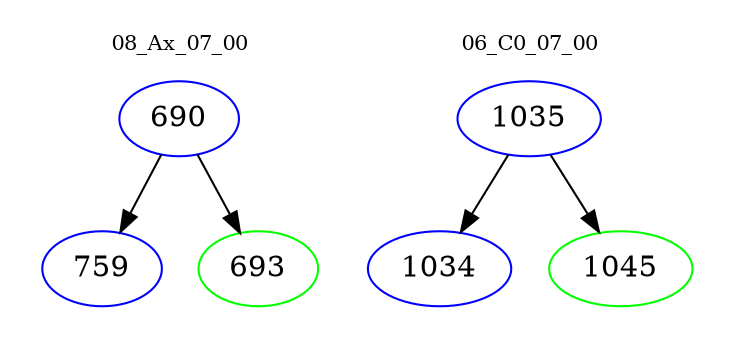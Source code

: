digraph{
subgraph cluster_0 {
color = white
label = "08_Ax_07_00";
fontsize=10;
T0_690 [label="690", color="blue"]
T0_690 -> T0_759 [color="black"]
T0_759 [label="759", color="blue"]
T0_690 -> T0_693 [color="black"]
T0_693 [label="693", color="green"]
}
subgraph cluster_1 {
color = white
label = "06_C0_07_00";
fontsize=10;
T1_1035 [label="1035", color="blue"]
T1_1035 -> T1_1034 [color="black"]
T1_1034 [label="1034", color="blue"]
T1_1035 -> T1_1045 [color="black"]
T1_1045 [label="1045", color="green"]
}
}
